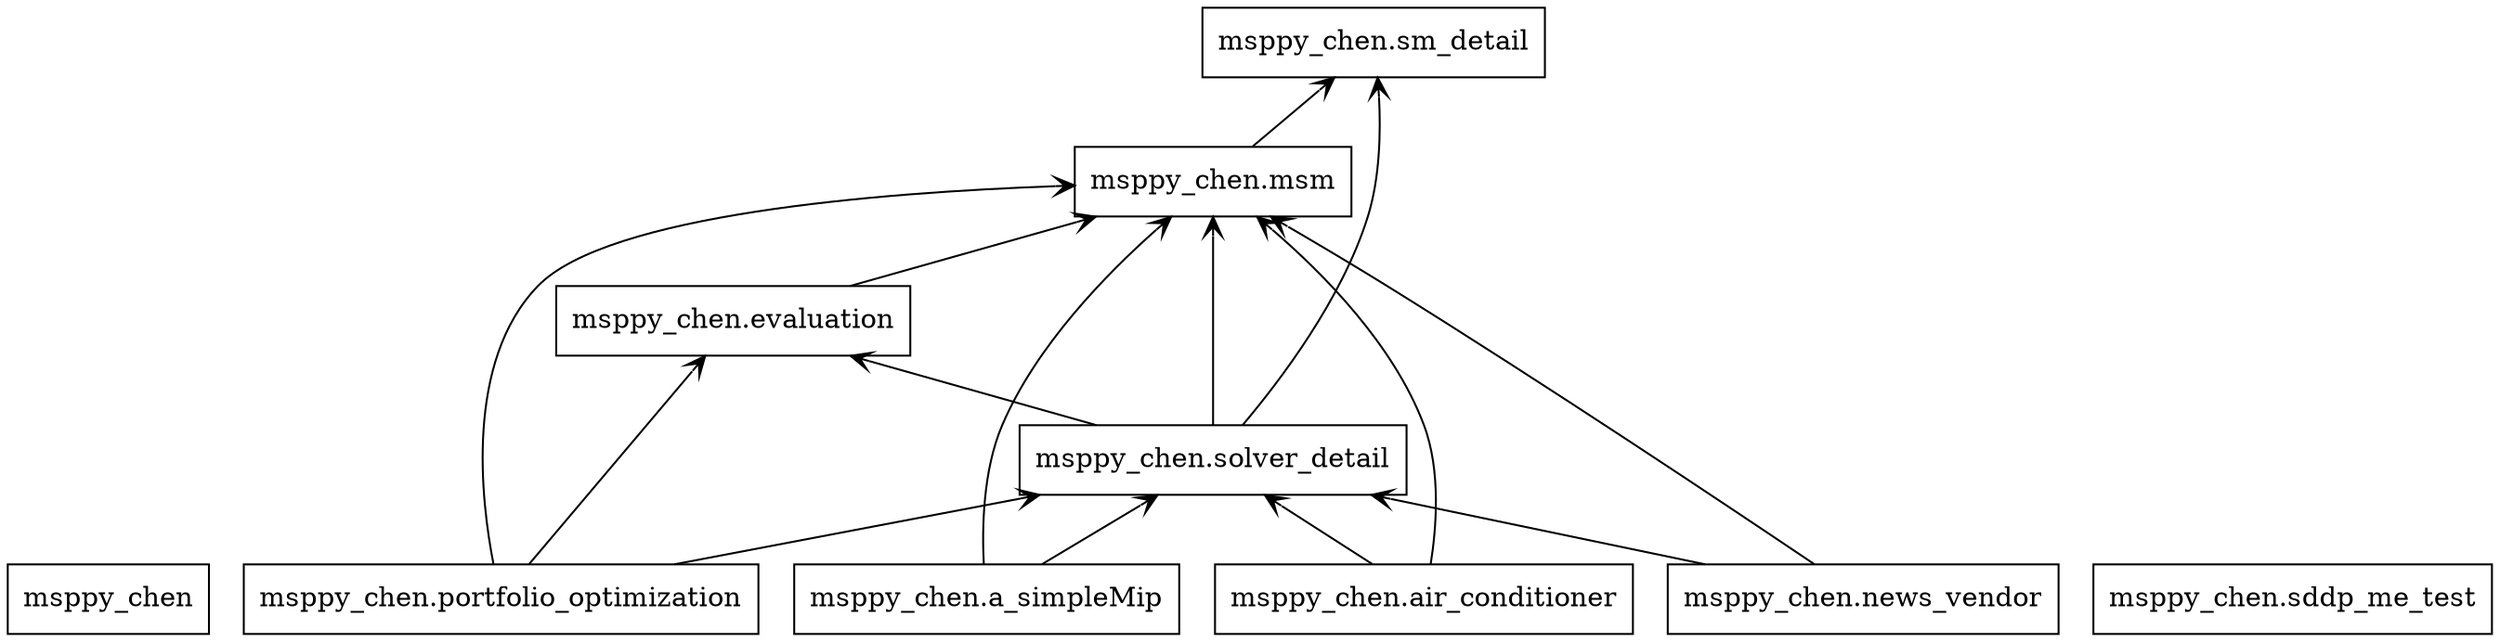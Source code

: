 digraph "packages" {
rankdir=BT
charset="utf-8"
"msppy_chen" [color="black", label=<msppy_chen>, shape="box", style="solid"];
"msppy_chen.a_simpleMip" [color="black", label=<msppy_chen.a_simpleMip>, shape="box", style="solid"];
"msppy_chen.air_conditioner" [color="black", label=<msppy_chen.air_conditioner>, shape="box", style="solid"];
"msppy_chen.evaluation" [color="black", label=<msppy_chen.evaluation>, shape="box", style="solid"];
"msppy_chen.msm" [color="black", label=<msppy_chen.msm>, shape="box", style="solid"];
"msppy_chen.news_vendor" [color="black", label=<msppy_chen.news_vendor>, shape="box", style="solid"];
"msppy_chen.portfolio_optimization" [color="black", label=<msppy_chen.portfolio_optimization>, shape="box", style="solid"];
"msppy_chen.sddp_me_test" [color="black", label=<msppy_chen.sddp_me_test>, shape="box", style="solid"];
"msppy_chen.sm_detail" [color="black", label=<msppy_chen.sm_detail>, shape="box", style="solid"];
"msppy_chen.solver_detail" [color="black", label=<msppy_chen.solver_detail>, shape="box", style="solid"];
"msppy_chen.a_simpleMip" -> "msppy_chen.msm" [arrowhead="open", arrowtail="none"];
"msppy_chen.a_simpleMip" -> "msppy_chen.solver_detail" [arrowhead="open", arrowtail="none"];
"msppy_chen.air_conditioner" -> "msppy_chen.msm" [arrowhead="open", arrowtail="none"];
"msppy_chen.air_conditioner" -> "msppy_chen.solver_detail" [arrowhead="open", arrowtail="none"];
"msppy_chen.evaluation" -> "msppy_chen.msm" [arrowhead="open", arrowtail="none"];
"msppy_chen.msm" -> "msppy_chen.sm_detail" [arrowhead="open", arrowtail="none"];
"msppy_chen.news_vendor" -> "msppy_chen.msm" [arrowhead="open", arrowtail="none"];
"msppy_chen.news_vendor" -> "msppy_chen.solver_detail" [arrowhead="open", arrowtail="none"];
"msppy_chen.portfolio_optimization" -> "msppy_chen.evaluation" [arrowhead="open", arrowtail="none"];
"msppy_chen.portfolio_optimization" -> "msppy_chen.msm" [arrowhead="open", arrowtail="none"];
"msppy_chen.portfolio_optimization" -> "msppy_chen.solver_detail" [arrowhead="open", arrowtail="none"];
"msppy_chen.solver_detail" -> "msppy_chen.evaluation" [arrowhead="open", arrowtail="none"];
"msppy_chen.solver_detail" -> "msppy_chen.msm" [arrowhead="open", arrowtail="none"];
"msppy_chen.solver_detail" -> "msppy_chen.sm_detail" [arrowhead="open", arrowtail="none"];
}
